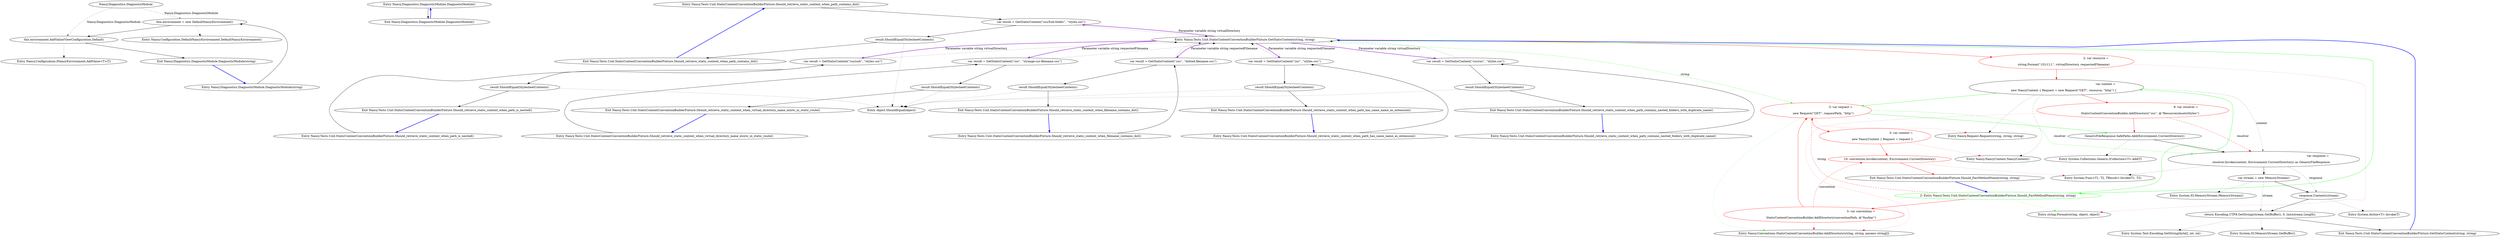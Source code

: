 digraph  {
n8 [label="Nancy.Diagnostics.DiagnosticModule", span=""];
n0 [cluster="Nancy.Diagnostics.DiagnosticModule.DiagnosticModule()", label="Entry Nancy.Diagnostics.DiagnosticModule.DiagnosticModule()", span="8-8"];
n1 [cluster="Nancy.Diagnostics.DiagnosticModule.DiagnosticModule()", label="Exit Nancy.Diagnostics.DiagnosticModule.DiagnosticModule()", span="8-8"];
n2 [cluster="Nancy.Diagnostics.DiagnosticModule.DiagnosticModule(string)", label="Entry Nancy.Diagnostics.DiagnosticModule.DiagnosticModule(string)", span="13-13"];
n3 [cluster="Nancy.Diagnostics.DiagnosticModule.DiagnosticModule(string)", label="this.environment = new DefaultNancyEnvironment()", span="16-16"];
n4 [cluster="Nancy.Diagnostics.DiagnosticModule.DiagnosticModule(string)", label="this.environment.AddValue(ViewConfiguration.Default)", span="17-17"];
n6 [cluster="Nancy.Configuration.DefaultNancyEnvironment.DefaultNancyEnvironment()", label="Entry Nancy.Configuration.DefaultNancyEnvironment.DefaultNancyEnvironment()", span="9-9"];
n5 [cluster="Nancy.Diagnostics.DiagnosticModule.DiagnosticModule(string)", label="Exit Nancy.Diagnostics.DiagnosticModule.DiagnosticModule(string)", span="13-13"];
n7 [cluster="Nancy.Configuration.INancyEnvironment.AddValue<T>(T)", label="Entry Nancy.Configuration.INancyEnvironment.AddValue<T>(T)", span="15-15"];
m0_22 [cluster="Nancy.Tests.Unit.StaticContentConventionBuilderFixture.Should_retrieve_static_content_when_path_contains_dot()", file="StaticContentConventionBuilderFixture.cs", label="Entry Nancy.Tests.Unit.StaticContentConventionBuilderFixture.Should_retrieve_static_content_when_path_contains_dot()", span="72-72"];
m0_23 [cluster="Nancy.Tests.Unit.StaticContentConventionBuilderFixture.Should_retrieve_static_content_when_path_contains_dot()", file="StaticContentConventionBuilderFixture.cs", label="var result = GetStaticContent(''css/Sub.folder'', ''styles.css'')", span="76-76"];
m0_24 [cluster="Nancy.Tests.Unit.StaticContentConventionBuilderFixture.Should_retrieve_static_content_when_path_contains_dot()", file="StaticContentConventionBuilderFixture.cs", label="result.ShouldEqual(StylesheetContents)", span="79-79"];
m0_25 [cluster="Nancy.Tests.Unit.StaticContentConventionBuilderFixture.Should_retrieve_static_content_when_path_contains_dot()", file="StaticContentConventionBuilderFixture.cs", label="Exit Nancy.Tests.Unit.StaticContentConventionBuilderFixture.Should_retrieve_static_content_when_path_contains_dot()", span="72-72"];
m0_33 [cluster="Nancy.Request.Request(string, string, string)", file="StaticContentConventionBuilderFixture.cs", label="Entry Nancy.Request.Request(string, string, string)", span="27-27"];
m0_5 [cluster="object.ShouldEqual(object)", file="StaticContentConventionBuilderFixture.cs", label="Entry object.ShouldEqual(object)", span="95-95"];
m0_46 [cluster="System.Collections.Generic.ICollection<T>.Add(T)", file="StaticContentConventionBuilderFixture.cs", label="Entry System.Collections.Generic.ICollection<T>.Add(T)", span="0-0"];
m0_14 [cluster="Nancy.Tests.Unit.StaticContentConventionBuilderFixture.Should_retrieve_static_content_when_path_contains_nested_folders_with_duplicate_name()", file="StaticContentConventionBuilderFixture.cs", label="Entry Nancy.Tests.Unit.StaticContentConventionBuilderFixture.Should_retrieve_static_content_when_path_contains_nested_folders_with_duplicate_name()", span="50-50"];
m0_15 [cluster="Nancy.Tests.Unit.StaticContentConventionBuilderFixture.Should_retrieve_static_content_when_path_contains_nested_folders_with_duplicate_name()", file="StaticContentConventionBuilderFixture.cs", label="var result = GetStaticContent(''css/css'', ''styles.css'')", span="54-54"];
m0_16 [cluster="Nancy.Tests.Unit.StaticContentConventionBuilderFixture.Should_retrieve_static_content_when_path_contains_nested_folders_with_duplicate_name()", file="StaticContentConventionBuilderFixture.cs", label="result.ShouldEqual(StylesheetContents)", span="57-57"];
m0_17 [cluster="Nancy.Tests.Unit.StaticContentConventionBuilderFixture.Should_retrieve_static_content_when_path_contains_nested_folders_with_duplicate_name()", file="StaticContentConventionBuilderFixture.cs", label="Exit Nancy.Tests.Unit.StaticContentConventionBuilderFixture.Should_retrieve_static_content_when_path_contains_nested_folders_with_duplicate_name()", span="50-50"];
m0_45 [cluster="string.Format(string, object, object)", file="StaticContentConventionBuilderFixture.cs", label="Entry string.Format(string, object, object)", span="0-0"];
m0_0 [cluster="Nancy.Tests.Unit.StaticContentConventionBuilderFixture.Should_retrieve_static_content_when_path_has_same_name_as_extension()", file="StaticContentConventionBuilderFixture.cs", label="Entry Nancy.Tests.Unit.StaticContentConventionBuilderFixture.Should_retrieve_static_content_when_path_has_same_name_as_extension()", span="17-17"];
m0_1 [cluster="Nancy.Tests.Unit.StaticContentConventionBuilderFixture.Should_retrieve_static_content_when_path_has_same_name_as_extension()", file="StaticContentConventionBuilderFixture.cs", label="var result = GetStaticContent(''css'', ''styles.css'')", span="21-21"];
m0_2 [cluster="Nancy.Tests.Unit.StaticContentConventionBuilderFixture.Should_retrieve_static_content_when_path_has_same_name_as_extension()", file="StaticContentConventionBuilderFixture.cs", label="result.ShouldEqual(StylesheetContents)", span="24-24"];
m0_3 [cluster="Nancy.Tests.Unit.StaticContentConventionBuilderFixture.Should_retrieve_static_content_when_path_has_same_name_as_extension()", file="StaticContentConventionBuilderFixture.cs", label="Exit Nancy.Tests.Unit.StaticContentConventionBuilderFixture.Should_retrieve_static_content_when_path_has_same_name_as_extension()", span="17-17"];
m0_48 [cluster="System.Action<T>.Invoke(T)", file="StaticContentConventionBuilderFixture.cs", label="Entry System.Action<T>.Invoke(T)", span="0-0"];
m0_10 [cluster="Nancy.Tests.Unit.StaticContentConventionBuilderFixture.Should_retrieve_static_content_when_path_is_nested()", file="StaticContentConventionBuilderFixture.cs", label="Entry Nancy.Tests.Unit.StaticContentConventionBuilderFixture.Should_retrieve_static_content_when_path_is_nested()", span="39-39"];
m0_11 [cluster="Nancy.Tests.Unit.StaticContentConventionBuilderFixture.Should_retrieve_static_content_when_path_is_nested()", file="StaticContentConventionBuilderFixture.cs", label="var result = GetStaticContent(''css/sub'', ''styles.css'')", span="43-43"];
m0_12 [cluster="Nancy.Tests.Unit.StaticContentConventionBuilderFixture.Should_retrieve_static_content_when_path_is_nested()", file="StaticContentConventionBuilderFixture.cs", label="result.ShouldEqual(StylesheetContents)", span="46-46"];
m0_13 [cluster="Nancy.Tests.Unit.StaticContentConventionBuilderFixture.Should_retrieve_static_content_when_path_is_nested()", file="StaticContentConventionBuilderFixture.cs", label="Exit Nancy.Tests.Unit.StaticContentConventionBuilderFixture.Should_retrieve_static_content_when_path_is_nested()", span="39-39"];
m0_32 [cluster="Nancy.Conventions.StaticContentConventionBuilder.AddDirectory(string, string, params string[])", file="StaticContentConventionBuilderFixture.cs", label="Entry Nancy.Conventions.StaticContentConventionBuilder.AddDirectory(string, string, params string[])", span="29-29"];
m0_4 [cluster="Nancy.Tests.Unit.StaticContentConventionBuilderFixture.GetStaticContent(string, string)", file="StaticContentConventionBuilderFixture.cs", label="Entry Nancy.Tests.Unit.StaticContentConventionBuilderFixture.GetStaticContent(string, string)", span="105-105"];
m0_36 [cluster="Nancy.Tests.Unit.StaticContentConventionBuilderFixture.GetStaticContent(string, string)", color=red, community=0, file="StaticContentConventionBuilderFixture.cs", label="2: var resource = \r\n                string.Format(''{0}/{1}'', virtualDirectory, requestedFilename)", span="107-108"];
m0_37 [cluster="Nancy.Tests.Unit.StaticContentConventionBuilderFixture.GetStaticContent(string, string)", file="StaticContentConventionBuilderFixture.cs", label="var context = \r\n                new NancyContext { Request = new Request(''GET'', resource, ''http'') }", span="110-111"];
m0_38 [cluster="Nancy.Tests.Unit.StaticContentConventionBuilderFixture.GetStaticContent(string, string)", color=red, community=0, file="StaticContentConventionBuilderFixture.cs", label="9: var resolver = \r\n                StaticContentConventionBuilder.AddDirectory(''css'', @''Resources\Assets\Styles'')", span="113-114"];
m0_40 [cluster="Nancy.Tests.Unit.StaticContentConventionBuilderFixture.GetStaticContent(string, string)", file="StaticContentConventionBuilderFixture.cs", label="var response = \r\n                resolver.Invoke(context, Environment.CurrentDirectory) as GenericFileResponse", span="118-119"];
m0_39 [cluster="Nancy.Tests.Unit.StaticContentConventionBuilderFixture.GetStaticContent(string, string)", file="StaticContentConventionBuilderFixture.cs", label="GenericFileResponse.SafePaths.Add(Environment.CurrentDirectory)", span="116-116"];
m0_41 [cluster="Nancy.Tests.Unit.StaticContentConventionBuilderFixture.GetStaticContent(string, string)", file="StaticContentConventionBuilderFixture.cs", label="var stream = new MemoryStream()", span="121-121"];
m0_42 [cluster="Nancy.Tests.Unit.StaticContentConventionBuilderFixture.GetStaticContent(string, string)", file="StaticContentConventionBuilderFixture.cs", label="response.Contents(stream)", span="123-123"];
m0_43 [cluster="Nancy.Tests.Unit.StaticContentConventionBuilderFixture.GetStaticContent(string, string)", file="StaticContentConventionBuilderFixture.cs", label="return Encoding.UTF8.GetString(stream.GetBuffer(), 0, (int)stream.Length);", span="124-124"];
m0_26 [cluster="Nancy.Tests.Unit.StaticContentConventionBuilderFixture.Should_FactMethodName(string, string)", color=green, community=0, file="StaticContentConventionBuilderFixture.cs", label="2: Entry Nancy.Tests.Unit.StaticContentConventionBuilderFixture.Should_FactMethodName(string, string)", span="87-87"];
m0_28 [cluster="Nancy.Tests.Unit.StaticContentConventionBuilderFixture.Should_FactMethodName(string, string)", color=red, community=0, file="StaticContentConventionBuilderFixture.cs", label="3: var request = \r\n                new Request(''GET'', requestPath, ''http'')", span="93-94"];
m0_44 [cluster="Nancy.Tests.Unit.StaticContentConventionBuilderFixture.GetStaticContent(string, string)", file="StaticContentConventionBuilderFixture.cs", label="Exit Nancy.Tests.Unit.StaticContentConventionBuilderFixture.GetStaticContent(string, string)", span="105-105"];
m0_50 [cluster="System.Text.Encoding.GetString(byte[], int, int)", file="StaticContentConventionBuilderFixture.cs", label="Entry System.Text.Encoding.GetString(byte[], int, int)", span="0-0"];
m0_6 [cluster="Nancy.Tests.Unit.StaticContentConventionBuilderFixture.Should_retrieve_static_content_when_virtual_directory_name_exists_in_static_route()", file="StaticContentConventionBuilderFixture.cs", label="Entry Nancy.Tests.Unit.StaticContentConventionBuilderFixture.Should_retrieve_static_content_when_virtual_directory_name_exists_in_static_route()", span="28-28"];
m0_7 [cluster="Nancy.Tests.Unit.StaticContentConventionBuilderFixture.Should_retrieve_static_content_when_virtual_directory_name_exists_in_static_route()", file="StaticContentConventionBuilderFixture.cs", label="var result = GetStaticContent(''css'', ''strange-css-filename.css'')", span="32-32"];
m0_8 [cluster="Nancy.Tests.Unit.StaticContentConventionBuilderFixture.Should_retrieve_static_content_when_virtual_directory_name_exists_in_static_route()", file="StaticContentConventionBuilderFixture.cs", label="result.ShouldEqual(StylesheetContents)", span="35-35"];
m0_9 [cluster="Nancy.Tests.Unit.StaticContentConventionBuilderFixture.Should_retrieve_static_content_when_virtual_directory_name_exists_in_static_route()", file="StaticContentConventionBuilderFixture.cs", label="Exit Nancy.Tests.Unit.StaticContentConventionBuilderFixture.Should_retrieve_static_content_when_virtual_directory_name_exists_in_static_route()", span="28-28"];
m0_34 [cluster="Nancy.NancyContext.NancyContext()", file="StaticContentConventionBuilderFixture.cs", label="Entry Nancy.NancyContext.NancyContext()", span="19-19"];
m0_35 [cluster="System.Func<T1, T2, TResult>.Invoke(T1, T2)", file="StaticContentConventionBuilderFixture.cs", label="Entry System.Func<T1, T2, TResult>.Invoke(T1, T2)", span="0-0"];
m0_49 [cluster="System.IO.MemoryStream.GetBuffer()", file="StaticContentConventionBuilderFixture.cs", label="Entry System.IO.MemoryStream.GetBuffer()", span="0-0"];
m0_18 [cluster="Nancy.Tests.Unit.StaticContentConventionBuilderFixture.Should_retrieve_static_content_when_filename_contains_dot()", file="StaticContentConventionBuilderFixture.cs", label="Entry Nancy.Tests.Unit.StaticContentConventionBuilderFixture.Should_retrieve_static_content_when_filename_contains_dot()", span="61-61"];
m0_19 [cluster="Nancy.Tests.Unit.StaticContentConventionBuilderFixture.Should_retrieve_static_content_when_filename_contains_dot()", file="StaticContentConventionBuilderFixture.cs", label="var result = GetStaticContent(''css'', ''dotted.filename.css'')", span="65-65"];
m0_20 [cluster="Nancy.Tests.Unit.StaticContentConventionBuilderFixture.Should_retrieve_static_content_when_filename_contains_dot()", file="StaticContentConventionBuilderFixture.cs", label="result.ShouldEqual(StylesheetContents)", span="68-68"];
m0_21 [cluster="Nancy.Tests.Unit.StaticContentConventionBuilderFixture.Should_retrieve_static_content_when_filename_contains_dot()", file="StaticContentConventionBuilderFixture.cs", label="Exit Nancy.Tests.Unit.StaticContentConventionBuilderFixture.Should_retrieve_static_content_when_filename_contains_dot()", span="61-61"];
m0_27 [cluster="Nancy.Tests.Unit.StaticContentConventionBuilderFixture.Should_FactMethodName(string, string)", color=red, community=0, file="StaticContentConventionBuilderFixture.cs", label="3: var convention = \r\n                StaticContentConventionBuilder.AddDirectory(conventionPath, @''foo/bar'')", span="90-91"];
m0_30 [cluster="Nancy.Tests.Unit.StaticContentConventionBuilderFixture.Should_FactMethodName(string, string)", color=red, community=0, file="StaticContentConventionBuilderFixture.cs", label="10: convention.Invoke(context, Environment.CurrentDirectory)", span="100-100"];
m0_29 [cluster="Nancy.Tests.Unit.StaticContentConventionBuilderFixture.Should_FactMethodName(string, string)", color=red, community=0, file="StaticContentConventionBuilderFixture.cs", label="3: var context =\r\n                new NancyContext { Request = request }", span="96-97"];
m0_31 [cluster="Nancy.Tests.Unit.StaticContentConventionBuilderFixture.Should_FactMethodName(string, string)", file="StaticContentConventionBuilderFixture.cs", label="Exit Nancy.Tests.Unit.StaticContentConventionBuilderFixture.Should_FactMethodName(string, string)", span="87-87"];
m0_47 [cluster="System.IO.MemoryStream.MemoryStream()", file="StaticContentConventionBuilderFixture.cs", label="Entry System.IO.MemoryStream.MemoryStream()", span="0-0"];
n8 -> n3  [color=darkseagreen4, key=1, label="Nancy.Diagnostics.DiagnosticModule", style=dashed];
n8 -> n4  [color=darkseagreen4, key=1, label="Nancy.Diagnostics.DiagnosticModule", style=dashed];
n0 -> n1  [key=0, style=solid];
n1 -> n0  [color=blue, key=0, style=bold];
n2 -> n3  [key=0, style=solid];
n3 -> n4  [key=0, style=solid];
n3 -> n6  [key=2, style=dotted];
n4 -> n5  [key=0, style=solid];
n4 -> n7  [key=2, style=dotted];
n5 -> n2  [color=blue, key=0, style=bold];
m0_22 -> m0_23  [key=0, style=solid];
m0_23 -> m0_24  [key=0, style=solid];
m0_23 -> m0_4  [key=2, style=dotted];
m0_24 -> m0_25  [key=0, style=solid];
m0_24 -> m0_5  [key=2, style=dotted];
m0_25 -> m0_22  [color=blue, key=0, style=bold];
m0_14 -> m0_15  [key=0, style=solid];
m0_15 -> m0_16  [key=0, style=solid];
m0_15 -> m0_4  [key=2, style=dotted];
m0_16 -> m0_17  [key=0, style=solid];
m0_16 -> m0_5  [key=2, style=dotted];
m0_17 -> m0_14  [color=blue, key=0, style=bold];
m0_0 -> m0_1  [key=0, style=solid];
m0_1 -> m0_2  [key=0, style=solid];
m0_1 -> m0_4  [key=2, style=dotted];
m0_2 -> m0_3  [key=0, style=solid];
m0_2 -> m0_5  [key=2, style=dotted];
m0_3 -> m0_0  [color=blue, key=0, style=bold];
m0_10 -> m0_11  [key=0, style=solid];
m0_11 -> m0_12  [key=0, style=solid];
m0_11 -> m0_4  [key=2, style=dotted];
m0_12 -> m0_13  [key=0, style=solid];
m0_12 -> m0_5  [key=2, style=dotted];
m0_13 -> m0_10  [color=blue, key=0, style=bold];
m0_4 -> m0_36  [color=red, key=0, style=solid];
m0_4 -> m0_1  [color=darkorchid, key=3, label="Parameter variable string requestedFilename", style=bold];
m0_4 -> m0_11  [color=darkorchid, key=3, label="Parameter variable string virtualDirectory", style=bold];
m0_4 -> m0_15  [color=darkorchid, key=3, label="Parameter variable string virtualDirectory", style=bold];
m0_4 -> m0_23  [color=darkorchid, key=3, label="Parameter variable string virtualDirectory", style=bold];
m0_4 -> m0_7  [color=darkorchid, key=3, label="Parameter variable string requestedFilename", style=bold];
m0_4 -> m0_19  [color=darkorchid, key=3, label="Parameter variable string requestedFilename", style=bold];
m0_4 -> m0_26  [color=green, key=0, style=solid];
m0_4 -> m0_28  [color=green, key=1, label=string, style=dashed];
m0_36 -> m0_37  [color=red, key=0, style=solid];
m0_36 -> m0_45  [color=red, key=2, style=dotted];
m0_37 -> m0_38  [color=red, key=0, style=solid];
m0_37 -> m0_34  [key=2, style=dotted];
m0_37 -> m0_33  [key=2, style=dotted];
m0_37 -> m0_40  [color=darkseagreen4, key=1, label=context, style=dashed];
m0_37 -> m0_28  [color=green, key=0, style=solid];
m0_38 -> m0_39  [color=red, key=0, style=solid];
m0_38 -> m0_32  [color=red, key=2, style=dotted];
m0_38 -> m0_40  [color=red, key=1, label=resolver, style=dashed];
m0_40 -> m0_41  [key=0, style=solid];
m0_40 -> m0_35  [key=2, style=dotted];
m0_40 -> m0_42  [color=darkseagreen4, key=1, label=response, style=dashed];
m0_39 -> m0_40  [key=0, style=solid];
m0_39 -> m0_46  [key=2, style=dotted];
m0_41 -> m0_42  [key=0, style=solid];
m0_41 -> m0_47  [key=2, style=dotted];
m0_41 -> m0_43  [color=darkseagreen4, key=1, label=stream, style=dashed];
m0_42 -> m0_43  [key=0, style=solid];
m0_42 -> m0_48  [key=2, style=dotted];
m0_43 -> m0_44  [key=0, style=solid];
m0_43 -> m0_49  [key=2, style=dotted];
m0_43 -> m0_50  [key=2, style=dotted];
m0_26 -> m0_37  [color=green, key=0, style=solid];
m0_26 -> m0_45  [color=green, key=2, style=dotted];
m0_26 -> m0_27  [color=red, key=0, style=solid];
m0_26 -> m0_28  [color=red, key=1, label=string, style=dashed];
m0_28 -> m0_39  [color=green, key=0, style=solid];
m0_28 -> m0_32  [color=green, key=2, style=dotted];
m0_28 -> m0_40  [color=green, key=1, label=resolver, style=dashed];
m0_28 -> m0_29  [color=red, key=0, style=solid];
m0_28 -> m0_33  [color=red, key=2, style=dotted];
m0_44 -> m0_4  [color=blue, key=0, style=bold];
m0_6 -> m0_7  [key=0, style=solid];
m0_7 -> m0_8  [key=0, style=solid];
m0_7 -> m0_4  [key=2, style=dotted];
m0_8 -> m0_9  [key=0, style=solid];
m0_8 -> m0_5  [key=2, style=dotted];
m0_9 -> m0_6  [color=blue, key=0, style=bold];
m0_18 -> m0_19  [key=0, style=solid];
m0_19 -> m0_20  [key=0, style=solid];
m0_19 -> m0_4  [key=2, style=dotted];
m0_20 -> m0_21  [key=0, style=solid];
m0_20 -> m0_5  [key=2, style=dotted];
m0_21 -> m0_18  [color=blue, key=0, style=bold];
m0_27 -> m0_28  [color=red, key=0, style=solid];
m0_27 -> m0_32  [color=red, key=2, style=dotted];
m0_27 -> m0_30  [color=red, key=1, label=convention, style=dashed];
m0_30 -> m0_31  [color=red, key=0, style=solid];
m0_30 -> m0_35  [color=red, key=2, style=dotted];
m0_29 -> m0_30  [color=red, key=0, style=solid];
m0_29 -> m0_34  [color=red, key=2, style=dotted];
m0_31 -> m0_26  [color=blue, key=0, style=bold];
}
